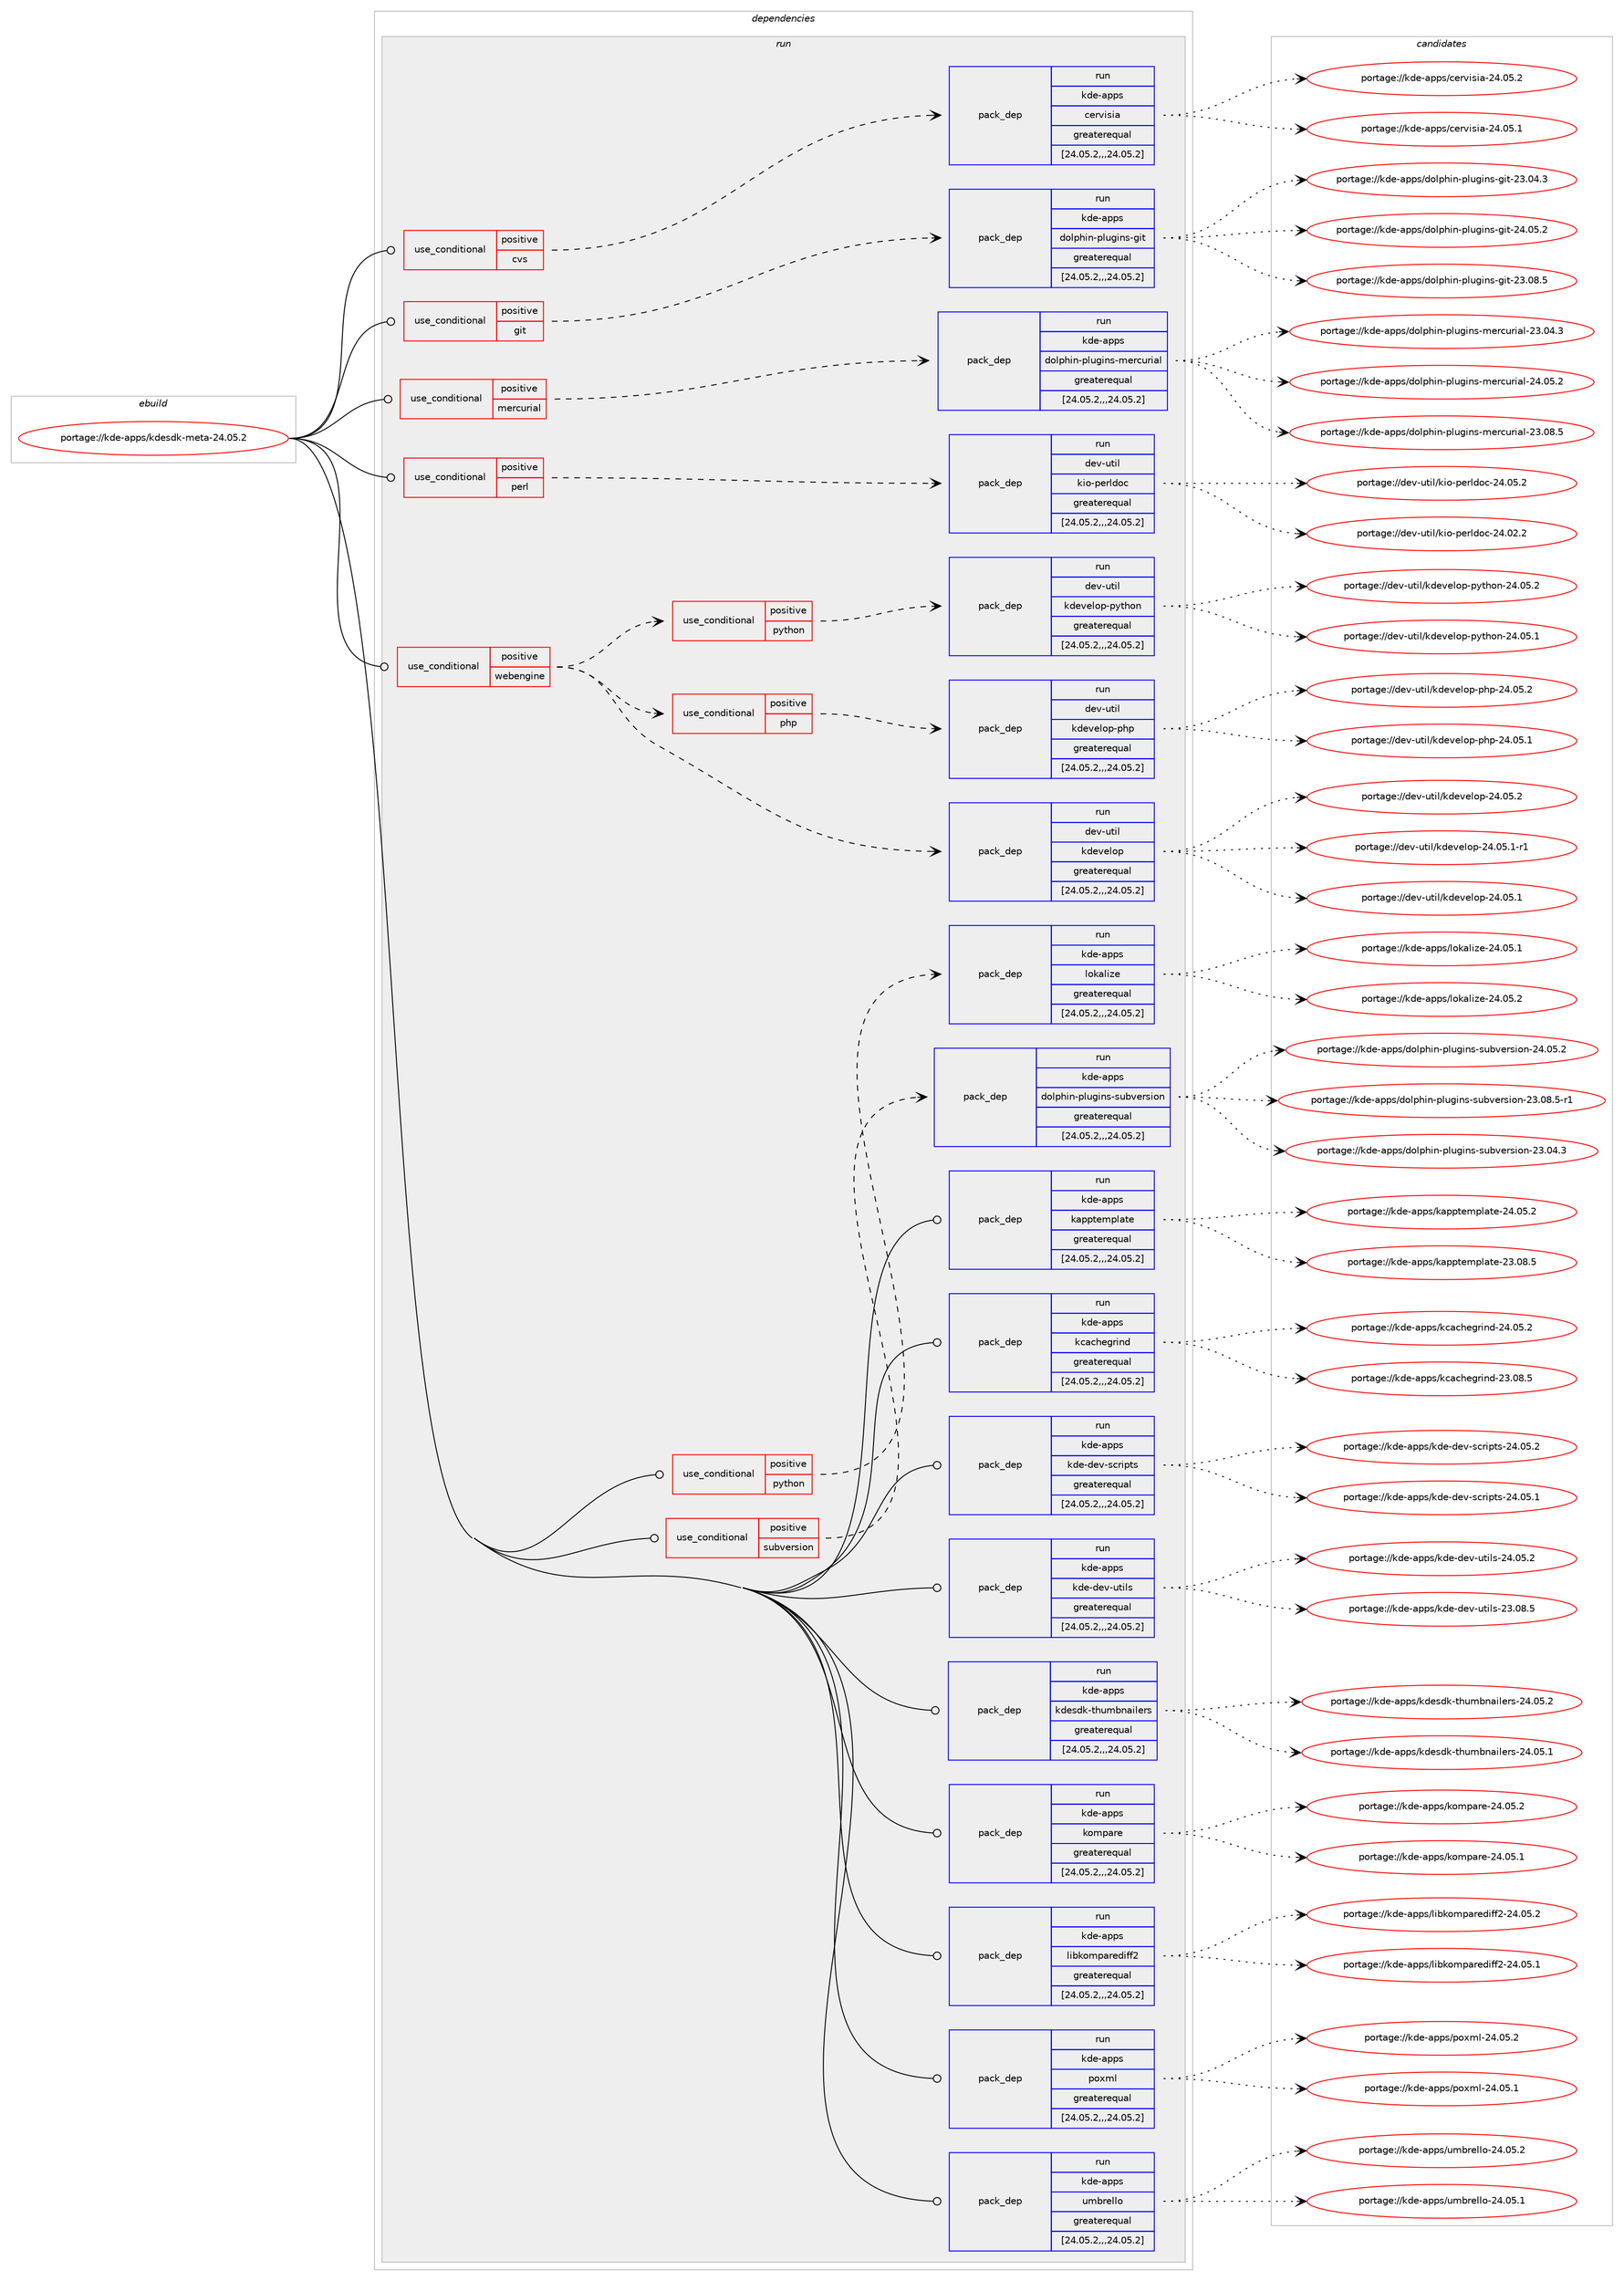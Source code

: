 digraph prolog {

# *************
# Graph options
# *************

newrank=true;
concentrate=true;
compound=true;
graph [rankdir=LR,fontname=Helvetica,fontsize=10,ranksep=1.5];#, ranksep=2.5, nodesep=0.2];
edge  [arrowhead=vee];
node  [fontname=Helvetica,fontsize=10];

# **********
# The ebuild
# **********

subgraph cluster_leftcol {
color=gray;
label=<<i>ebuild</i>>;
id [label="portage://kde-apps/kdesdk-meta-24.05.2", color=red, width=4, href="../kde-apps/kdesdk-meta-24.05.2.svg"];
}

# ****************
# The dependencies
# ****************

subgraph cluster_midcol {
color=gray;
label=<<i>dependencies</i>>;
subgraph cluster_compile {
fillcolor="#eeeeee";
style=filled;
label=<<i>compile</i>>;
}
subgraph cluster_compileandrun {
fillcolor="#eeeeee";
style=filled;
label=<<i>compile and run</i>>;
}
subgraph cluster_run {
fillcolor="#eeeeee";
style=filled;
label=<<i>run</i>>;
subgraph cond67258 {
dependency252994 [label=<<TABLE BORDER="0" CELLBORDER="1" CELLSPACING="0" CELLPADDING="4"><TR><TD ROWSPAN="3" CELLPADDING="10">use_conditional</TD></TR><TR><TD>positive</TD></TR><TR><TD>cvs</TD></TR></TABLE>>, shape=none, color=red];
subgraph pack183960 {
dependency252995 [label=<<TABLE BORDER="0" CELLBORDER="1" CELLSPACING="0" CELLPADDING="4" WIDTH="220"><TR><TD ROWSPAN="6" CELLPADDING="30">pack_dep</TD></TR><TR><TD WIDTH="110">run</TD></TR><TR><TD>kde-apps</TD></TR><TR><TD>cervisia</TD></TR><TR><TD>greaterequal</TD></TR><TR><TD>[24.05.2,,,24.05.2]</TD></TR></TABLE>>, shape=none, color=blue];
}
dependency252994:e -> dependency252995:w [weight=20,style="dashed",arrowhead="vee"];
}
id:e -> dependency252994:w [weight=20,style="solid",arrowhead="odot"];
subgraph cond67259 {
dependency252996 [label=<<TABLE BORDER="0" CELLBORDER="1" CELLSPACING="0" CELLPADDING="4"><TR><TD ROWSPAN="3" CELLPADDING="10">use_conditional</TD></TR><TR><TD>positive</TD></TR><TR><TD>git</TD></TR></TABLE>>, shape=none, color=red];
subgraph pack183961 {
dependency252997 [label=<<TABLE BORDER="0" CELLBORDER="1" CELLSPACING="0" CELLPADDING="4" WIDTH="220"><TR><TD ROWSPAN="6" CELLPADDING="30">pack_dep</TD></TR><TR><TD WIDTH="110">run</TD></TR><TR><TD>kde-apps</TD></TR><TR><TD>dolphin-plugins-git</TD></TR><TR><TD>greaterequal</TD></TR><TR><TD>[24.05.2,,,24.05.2]</TD></TR></TABLE>>, shape=none, color=blue];
}
dependency252996:e -> dependency252997:w [weight=20,style="dashed",arrowhead="vee"];
}
id:e -> dependency252996:w [weight=20,style="solid",arrowhead="odot"];
subgraph cond67260 {
dependency252998 [label=<<TABLE BORDER="0" CELLBORDER="1" CELLSPACING="0" CELLPADDING="4"><TR><TD ROWSPAN="3" CELLPADDING="10">use_conditional</TD></TR><TR><TD>positive</TD></TR><TR><TD>mercurial</TD></TR></TABLE>>, shape=none, color=red];
subgraph pack183962 {
dependency252999 [label=<<TABLE BORDER="0" CELLBORDER="1" CELLSPACING="0" CELLPADDING="4" WIDTH="220"><TR><TD ROWSPAN="6" CELLPADDING="30">pack_dep</TD></TR><TR><TD WIDTH="110">run</TD></TR><TR><TD>kde-apps</TD></TR><TR><TD>dolphin-plugins-mercurial</TD></TR><TR><TD>greaterequal</TD></TR><TR><TD>[24.05.2,,,24.05.2]</TD></TR></TABLE>>, shape=none, color=blue];
}
dependency252998:e -> dependency252999:w [weight=20,style="dashed",arrowhead="vee"];
}
id:e -> dependency252998:w [weight=20,style="solid",arrowhead="odot"];
subgraph cond67261 {
dependency253000 [label=<<TABLE BORDER="0" CELLBORDER="1" CELLSPACING="0" CELLPADDING="4"><TR><TD ROWSPAN="3" CELLPADDING="10">use_conditional</TD></TR><TR><TD>positive</TD></TR><TR><TD>perl</TD></TR></TABLE>>, shape=none, color=red];
subgraph pack183963 {
dependency253001 [label=<<TABLE BORDER="0" CELLBORDER="1" CELLSPACING="0" CELLPADDING="4" WIDTH="220"><TR><TD ROWSPAN="6" CELLPADDING="30">pack_dep</TD></TR><TR><TD WIDTH="110">run</TD></TR><TR><TD>dev-util</TD></TR><TR><TD>kio-perldoc</TD></TR><TR><TD>greaterequal</TD></TR><TR><TD>[24.05.2,,,24.05.2]</TD></TR></TABLE>>, shape=none, color=blue];
}
dependency253000:e -> dependency253001:w [weight=20,style="dashed",arrowhead="vee"];
}
id:e -> dependency253000:w [weight=20,style="solid",arrowhead="odot"];
subgraph cond67262 {
dependency253002 [label=<<TABLE BORDER="0" CELLBORDER="1" CELLSPACING="0" CELLPADDING="4"><TR><TD ROWSPAN="3" CELLPADDING="10">use_conditional</TD></TR><TR><TD>positive</TD></TR><TR><TD>python</TD></TR></TABLE>>, shape=none, color=red];
subgraph pack183964 {
dependency253003 [label=<<TABLE BORDER="0" CELLBORDER="1" CELLSPACING="0" CELLPADDING="4" WIDTH="220"><TR><TD ROWSPAN="6" CELLPADDING="30">pack_dep</TD></TR><TR><TD WIDTH="110">run</TD></TR><TR><TD>kde-apps</TD></TR><TR><TD>lokalize</TD></TR><TR><TD>greaterequal</TD></TR><TR><TD>[24.05.2,,,24.05.2]</TD></TR></TABLE>>, shape=none, color=blue];
}
dependency253002:e -> dependency253003:w [weight=20,style="dashed",arrowhead="vee"];
}
id:e -> dependency253002:w [weight=20,style="solid",arrowhead="odot"];
subgraph cond67263 {
dependency253004 [label=<<TABLE BORDER="0" CELLBORDER="1" CELLSPACING="0" CELLPADDING="4"><TR><TD ROWSPAN="3" CELLPADDING="10">use_conditional</TD></TR><TR><TD>positive</TD></TR><TR><TD>subversion</TD></TR></TABLE>>, shape=none, color=red];
subgraph pack183965 {
dependency253005 [label=<<TABLE BORDER="0" CELLBORDER="1" CELLSPACING="0" CELLPADDING="4" WIDTH="220"><TR><TD ROWSPAN="6" CELLPADDING="30">pack_dep</TD></TR><TR><TD WIDTH="110">run</TD></TR><TR><TD>kde-apps</TD></TR><TR><TD>dolphin-plugins-subversion</TD></TR><TR><TD>greaterequal</TD></TR><TR><TD>[24.05.2,,,24.05.2]</TD></TR></TABLE>>, shape=none, color=blue];
}
dependency253004:e -> dependency253005:w [weight=20,style="dashed",arrowhead="vee"];
}
id:e -> dependency253004:w [weight=20,style="solid",arrowhead="odot"];
subgraph cond67264 {
dependency253006 [label=<<TABLE BORDER="0" CELLBORDER="1" CELLSPACING="0" CELLPADDING="4"><TR><TD ROWSPAN="3" CELLPADDING="10">use_conditional</TD></TR><TR><TD>positive</TD></TR><TR><TD>webengine</TD></TR></TABLE>>, shape=none, color=red];
subgraph pack183966 {
dependency253007 [label=<<TABLE BORDER="0" CELLBORDER="1" CELLSPACING="0" CELLPADDING="4" WIDTH="220"><TR><TD ROWSPAN="6" CELLPADDING="30">pack_dep</TD></TR><TR><TD WIDTH="110">run</TD></TR><TR><TD>dev-util</TD></TR><TR><TD>kdevelop</TD></TR><TR><TD>greaterequal</TD></TR><TR><TD>[24.05.2,,,24.05.2]</TD></TR></TABLE>>, shape=none, color=blue];
}
dependency253006:e -> dependency253007:w [weight=20,style="dashed",arrowhead="vee"];
subgraph cond67265 {
dependency253008 [label=<<TABLE BORDER="0" CELLBORDER="1" CELLSPACING="0" CELLPADDING="4"><TR><TD ROWSPAN="3" CELLPADDING="10">use_conditional</TD></TR><TR><TD>positive</TD></TR><TR><TD>php</TD></TR></TABLE>>, shape=none, color=red];
subgraph pack183967 {
dependency253009 [label=<<TABLE BORDER="0" CELLBORDER="1" CELLSPACING="0" CELLPADDING="4" WIDTH="220"><TR><TD ROWSPAN="6" CELLPADDING="30">pack_dep</TD></TR><TR><TD WIDTH="110">run</TD></TR><TR><TD>dev-util</TD></TR><TR><TD>kdevelop-php</TD></TR><TR><TD>greaterequal</TD></TR><TR><TD>[24.05.2,,,24.05.2]</TD></TR></TABLE>>, shape=none, color=blue];
}
dependency253008:e -> dependency253009:w [weight=20,style="dashed",arrowhead="vee"];
}
dependency253006:e -> dependency253008:w [weight=20,style="dashed",arrowhead="vee"];
subgraph cond67266 {
dependency253010 [label=<<TABLE BORDER="0" CELLBORDER="1" CELLSPACING="0" CELLPADDING="4"><TR><TD ROWSPAN="3" CELLPADDING="10">use_conditional</TD></TR><TR><TD>positive</TD></TR><TR><TD>python</TD></TR></TABLE>>, shape=none, color=red];
subgraph pack183968 {
dependency253011 [label=<<TABLE BORDER="0" CELLBORDER="1" CELLSPACING="0" CELLPADDING="4" WIDTH="220"><TR><TD ROWSPAN="6" CELLPADDING="30">pack_dep</TD></TR><TR><TD WIDTH="110">run</TD></TR><TR><TD>dev-util</TD></TR><TR><TD>kdevelop-python</TD></TR><TR><TD>greaterequal</TD></TR><TR><TD>[24.05.2,,,24.05.2]</TD></TR></TABLE>>, shape=none, color=blue];
}
dependency253010:e -> dependency253011:w [weight=20,style="dashed",arrowhead="vee"];
}
dependency253006:e -> dependency253010:w [weight=20,style="dashed",arrowhead="vee"];
}
id:e -> dependency253006:w [weight=20,style="solid",arrowhead="odot"];
subgraph pack183969 {
dependency253012 [label=<<TABLE BORDER="0" CELLBORDER="1" CELLSPACING="0" CELLPADDING="4" WIDTH="220"><TR><TD ROWSPAN="6" CELLPADDING="30">pack_dep</TD></TR><TR><TD WIDTH="110">run</TD></TR><TR><TD>kde-apps</TD></TR><TR><TD>kapptemplate</TD></TR><TR><TD>greaterequal</TD></TR><TR><TD>[24.05.2,,,24.05.2]</TD></TR></TABLE>>, shape=none, color=blue];
}
id:e -> dependency253012:w [weight=20,style="solid",arrowhead="odot"];
subgraph pack183970 {
dependency253013 [label=<<TABLE BORDER="0" CELLBORDER="1" CELLSPACING="0" CELLPADDING="4" WIDTH="220"><TR><TD ROWSPAN="6" CELLPADDING="30">pack_dep</TD></TR><TR><TD WIDTH="110">run</TD></TR><TR><TD>kde-apps</TD></TR><TR><TD>kcachegrind</TD></TR><TR><TD>greaterequal</TD></TR><TR><TD>[24.05.2,,,24.05.2]</TD></TR></TABLE>>, shape=none, color=blue];
}
id:e -> dependency253013:w [weight=20,style="solid",arrowhead="odot"];
subgraph pack183971 {
dependency253014 [label=<<TABLE BORDER="0" CELLBORDER="1" CELLSPACING="0" CELLPADDING="4" WIDTH="220"><TR><TD ROWSPAN="6" CELLPADDING="30">pack_dep</TD></TR><TR><TD WIDTH="110">run</TD></TR><TR><TD>kde-apps</TD></TR><TR><TD>kde-dev-scripts</TD></TR><TR><TD>greaterequal</TD></TR><TR><TD>[24.05.2,,,24.05.2]</TD></TR></TABLE>>, shape=none, color=blue];
}
id:e -> dependency253014:w [weight=20,style="solid",arrowhead="odot"];
subgraph pack183972 {
dependency253015 [label=<<TABLE BORDER="0" CELLBORDER="1" CELLSPACING="0" CELLPADDING="4" WIDTH="220"><TR><TD ROWSPAN="6" CELLPADDING="30">pack_dep</TD></TR><TR><TD WIDTH="110">run</TD></TR><TR><TD>kde-apps</TD></TR><TR><TD>kde-dev-utils</TD></TR><TR><TD>greaterequal</TD></TR><TR><TD>[24.05.2,,,24.05.2]</TD></TR></TABLE>>, shape=none, color=blue];
}
id:e -> dependency253015:w [weight=20,style="solid",arrowhead="odot"];
subgraph pack183973 {
dependency253016 [label=<<TABLE BORDER="0" CELLBORDER="1" CELLSPACING="0" CELLPADDING="4" WIDTH="220"><TR><TD ROWSPAN="6" CELLPADDING="30">pack_dep</TD></TR><TR><TD WIDTH="110">run</TD></TR><TR><TD>kde-apps</TD></TR><TR><TD>kdesdk-thumbnailers</TD></TR><TR><TD>greaterequal</TD></TR><TR><TD>[24.05.2,,,24.05.2]</TD></TR></TABLE>>, shape=none, color=blue];
}
id:e -> dependency253016:w [weight=20,style="solid",arrowhead="odot"];
subgraph pack183974 {
dependency253017 [label=<<TABLE BORDER="0" CELLBORDER="1" CELLSPACING="0" CELLPADDING="4" WIDTH="220"><TR><TD ROWSPAN="6" CELLPADDING="30">pack_dep</TD></TR><TR><TD WIDTH="110">run</TD></TR><TR><TD>kde-apps</TD></TR><TR><TD>kompare</TD></TR><TR><TD>greaterequal</TD></TR><TR><TD>[24.05.2,,,24.05.2]</TD></TR></TABLE>>, shape=none, color=blue];
}
id:e -> dependency253017:w [weight=20,style="solid",arrowhead="odot"];
subgraph pack183975 {
dependency253018 [label=<<TABLE BORDER="0" CELLBORDER="1" CELLSPACING="0" CELLPADDING="4" WIDTH="220"><TR><TD ROWSPAN="6" CELLPADDING="30">pack_dep</TD></TR><TR><TD WIDTH="110">run</TD></TR><TR><TD>kde-apps</TD></TR><TR><TD>libkomparediff2</TD></TR><TR><TD>greaterequal</TD></TR><TR><TD>[24.05.2,,,24.05.2]</TD></TR></TABLE>>, shape=none, color=blue];
}
id:e -> dependency253018:w [weight=20,style="solid",arrowhead="odot"];
subgraph pack183976 {
dependency253019 [label=<<TABLE BORDER="0" CELLBORDER="1" CELLSPACING="0" CELLPADDING="4" WIDTH="220"><TR><TD ROWSPAN="6" CELLPADDING="30">pack_dep</TD></TR><TR><TD WIDTH="110">run</TD></TR><TR><TD>kde-apps</TD></TR><TR><TD>poxml</TD></TR><TR><TD>greaterequal</TD></TR><TR><TD>[24.05.2,,,24.05.2]</TD></TR></TABLE>>, shape=none, color=blue];
}
id:e -> dependency253019:w [weight=20,style="solid",arrowhead="odot"];
subgraph pack183977 {
dependency253020 [label=<<TABLE BORDER="0" CELLBORDER="1" CELLSPACING="0" CELLPADDING="4" WIDTH="220"><TR><TD ROWSPAN="6" CELLPADDING="30">pack_dep</TD></TR><TR><TD WIDTH="110">run</TD></TR><TR><TD>kde-apps</TD></TR><TR><TD>umbrello</TD></TR><TR><TD>greaterequal</TD></TR><TR><TD>[24.05.2,,,24.05.2]</TD></TR></TABLE>>, shape=none, color=blue];
}
id:e -> dependency253020:w [weight=20,style="solid",arrowhead="odot"];
}
}

# **************
# The candidates
# **************

subgraph cluster_choices {
rank=same;
color=gray;
label=<<i>candidates</i>>;

subgraph choice183960 {
color=black;
nodesep=1;
choice10710010145971121121154799101114118105115105974550524648534650 [label="portage://kde-apps/cervisia-24.05.2", color=red, width=4,href="../kde-apps/cervisia-24.05.2.svg"];
choice10710010145971121121154799101114118105115105974550524648534649 [label="portage://kde-apps/cervisia-24.05.1", color=red, width=4,href="../kde-apps/cervisia-24.05.1.svg"];
dependency252995:e -> choice10710010145971121121154799101114118105115105974550524648534650:w [style=dotted,weight="100"];
dependency252995:e -> choice10710010145971121121154799101114118105115105974550524648534649:w [style=dotted,weight="100"];
}
subgraph choice183961 {
color=black;
nodesep=1;
choice10710010145971121121154710011110811210410511045112108117103105110115451031051164550524648534650 [label="portage://kde-apps/dolphin-plugins-git-24.05.2", color=red, width=4,href="../kde-apps/dolphin-plugins-git-24.05.2.svg"];
choice10710010145971121121154710011110811210410511045112108117103105110115451031051164550514648564653 [label="portage://kde-apps/dolphin-plugins-git-23.08.5", color=red, width=4,href="../kde-apps/dolphin-plugins-git-23.08.5.svg"];
choice10710010145971121121154710011110811210410511045112108117103105110115451031051164550514648524651 [label="portage://kde-apps/dolphin-plugins-git-23.04.3", color=red, width=4,href="../kde-apps/dolphin-plugins-git-23.04.3.svg"];
dependency252997:e -> choice10710010145971121121154710011110811210410511045112108117103105110115451031051164550524648534650:w [style=dotted,weight="100"];
dependency252997:e -> choice10710010145971121121154710011110811210410511045112108117103105110115451031051164550514648564653:w [style=dotted,weight="100"];
dependency252997:e -> choice10710010145971121121154710011110811210410511045112108117103105110115451031051164550514648524651:w [style=dotted,weight="100"];
}
subgraph choice183962 {
color=black;
nodesep=1;
choice107100101459711211211547100111108112104105110451121081171031051101154510910111499117114105971084550524648534650 [label="portage://kde-apps/dolphin-plugins-mercurial-24.05.2", color=red, width=4,href="../kde-apps/dolphin-plugins-mercurial-24.05.2.svg"];
choice107100101459711211211547100111108112104105110451121081171031051101154510910111499117114105971084550514648564653 [label="portage://kde-apps/dolphin-plugins-mercurial-23.08.5", color=red, width=4,href="../kde-apps/dolphin-plugins-mercurial-23.08.5.svg"];
choice107100101459711211211547100111108112104105110451121081171031051101154510910111499117114105971084550514648524651 [label="portage://kde-apps/dolphin-plugins-mercurial-23.04.3", color=red, width=4,href="../kde-apps/dolphin-plugins-mercurial-23.04.3.svg"];
dependency252999:e -> choice107100101459711211211547100111108112104105110451121081171031051101154510910111499117114105971084550524648534650:w [style=dotted,weight="100"];
dependency252999:e -> choice107100101459711211211547100111108112104105110451121081171031051101154510910111499117114105971084550514648564653:w [style=dotted,weight="100"];
dependency252999:e -> choice107100101459711211211547100111108112104105110451121081171031051101154510910111499117114105971084550514648524651:w [style=dotted,weight="100"];
}
subgraph choice183963 {
color=black;
nodesep=1;
choice100101118451171161051084710710511145112101114108100111994550524648534650 [label="portage://dev-util/kio-perldoc-24.05.2", color=red, width=4,href="../dev-util/kio-perldoc-24.05.2.svg"];
choice100101118451171161051084710710511145112101114108100111994550524648504650 [label="portage://dev-util/kio-perldoc-24.02.2", color=red, width=4,href="../dev-util/kio-perldoc-24.02.2.svg"];
dependency253001:e -> choice100101118451171161051084710710511145112101114108100111994550524648534650:w [style=dotted,weight="100"];
dependency253001:e -> choice100101118451171161051084710710511145112101114108100111994550524648504650:w [style=dotted,weight="100"];
}
subgraph choice183964 {
color=black;
nodesep=1;
choice107100101459711211211547108111107971081051221014550524648534650 [label="portage://kde-apps/lokalize-24.05.2", color=red, width=4,href="../kde-apps/lokalize-24.05.2.svg"];
choice107100101459711211211547108111107971081051221014550524648534649 [label="portage://kde-apps/lokalize-24.05.1", color=red, width=4,href="../kde-apps/lokalize-24.05.1.svg"];
dependency253003:e -> choice107100101459711211211547108111107971081051221014550524648534650:w [style=dotted,weight="100"];
dependency253003:e -> choice107100101459711211211547108111107971081051221014550524648534649:w [style=dotted,weight="100"];
}
subgraph choice183965 {
color=black;
nodesep=1;
choice1071001014597112112115471001111081121041051104511210811710310511011545115117981181011141151051111104550524648534650 [label="portage://kde-apps/dolphin-plugins-subversion-24.05.2", color=red, width=4,href="../kde-apps/dolphin-plugins-subversion-24.05.2.svg"];
choice10710010145971121121154710011110811210410511045112108117103105110115451151179811810111411510511111045505146485646534511449 [label="portage://kde-apps/dolphin-plugins-subversion-23.08.5-r1", color=red, width=4,href="../kde-apps/dolphin-plugins-subversion-23.08.5-r1.svg"];
choice1071001014597112112115471001111081121041051104511210811710310511011545115117981181011141151051111104550514648524651 [label="portage://kde-apps/dolphin-plugins-subversion-23.04.3", color=red, width=4,href="../kde-apps/dolphin-plugins-subversion-23.04.3.svg"];
dependency253005:e -> choice1071001014597112112115471001111081121041051104511210811710310511011545115117981181011141151051111104550524648534650:w [style=dotted,weight="100"];
dependency253005:e -> choice10710010145971121121154710011110811210410511045112108117103105110115451151179811810111411510511111045505146485646534511449:w [style=dotted,weight="100"];
dependency253005:e -> choice1071001014597112112115471001111081121041051104511210811710310511011545115117981181011141151051111104550514648524651:w [style=dotted,weight="100"];
}
subgraph choice183966 {
color=black;
nodesep=1;
choice10010111845117116105108471071001011181011081111124550524648534650 [label="portage://dev-util/kdevelop-24.05.2", color=red, width=4,href="../dev-util/kdevelop-24.05.2.svg"];
choice100101118451171161051084710710010111810110811111245505246485346494511449 [label="portage://dev-util/kdevelop-24.05.1-r1", color=red, width=4,href="../dev-util/kdevelop-24.05.1-r1.svg"];
choice10010111845117116105108471071001011181011081111124550524648534649 [label="portage://dev-util/kdevelop-24.05.1", color=red, width=4,href="../dev-util/kdevelop-24.05.1.svg"];
dependency253007:e -> choice10010111845117116105108471071001011181011081111124550524648534650:w [style=dotted,weight="100"];
dependency253007:e -> choice100101118451171161051084710710010111810110811111245505246485346494511449:w [style=dotted,weight="100"];
dependency253007:e -> choice10010111845117116105108471071001011181011081111124550524648534649:w [style=dotted,weight="100"];
}
subgraph choice183967 {
color=black;
nodesep=1;
choice1001011184511711610510847107100101118101108111112451121041124550524648534650 [label="portage://dev-util/kdevelop-php-24.05.2", color=red, width=4,href="../dev-util/kdevelop-php-24.05.2.svg"];
choice1001011184511711610510847107100101118101108111112451121041124550524648534649 [label="portage://dev-util/kdevelop-php-24.05.1", color=red, width=4,href="../dev-util/kdevelop-php-24.05.1.svg"];
dependency253009:e -> choice1001011184511711610510847107100101118101108111112451121041124550524648534650:w [style=dotted,weight="100"];
dependency253009:e -> choice1001011184511711610510847107100101118101108111112451121041124550524648534649:w [style=dotted,weight="100"];
}
subgraph choice183968 {
color=black;
nodesep=1;
choice1001011184511711610510847107100101118101108111112451121211161041111104550524648534650 [label="portage://dev-util/kdevelop-python-24.05.2", color=red, width=4,href="../dev-util/kdevelop-python-24.05.2.svg"];
choice1001011184511711610510847107100101118101108111112451121211161041111104550524648534649 [label="portage://dev-util/kdevelop-python-24.05.1", color=red, width=4,href="../dev-util/kdevelop-python-24.05.1.svg"];
dependency253011:e -> choice1001011184511711610510847107100101118101108111112451121211161041111104550524648534650:w [style=dotted,weight="100"];
dependency253011:e -> choice1001011184511711610510847107100101118101108111112451121211161041111104550524648534649:w [style=dotted,weight="100"];
}
subgraph choice183969 {
color=black;
nodesep=1;
choice10710010145971121121154710797112112116101109112108971161014550524648534650 [label="portage://kde-apps/kapptemplate-24.05.2", color=red, width=4,href="../kde-apps/kapptemplate-24.05.2.svg"];
choice10710010145971121121154710797112112116101109112108971161014550514648564653 [label="portage://kde-apps/kapptemplate-23.08.5", color=red, width=4,href="../kde-apps/kapptemplate-23.08.5.svg"];
dependency253012:e -> choice10710010145971121121154710797112112116101109112108971161014550524648534650:w [style=dotted,weight="100"];
dependency253012:e -> choice10710010145971121121154710797112112116101109112108971161014550514648564653:w [style=dotted,weight="100"];
}
subgraph choice183970 {
color=black;
nodesep=1;
choice1071001014597112112115471079997991041011031141051101004550524648534650 [label="portage://kde-apps/kcachegrind-24.05.2", color=red, width=4,href="../kde-apps/kcachegrind-24.05.2.svg"];
choice1071001014597112112115471079997991041011031141051101004550514648564653 [label="portage://kde-apps/kcachegrind-23.08.5", color=red, width=4,href="../kde-apps/kcachegrind-23.08.5.svg"];
dependency253013:e -> choice1071001014597112112115471079997991041011031141051101004550524648534650:w [style=dotted,weight="100"];
dependency253013:e -> choice1071001014597112112115471079997991041011031141051101004550514648564653:w [style=dotted,weight="100"];
}
subgraph choice183971 {
color=black;
nodesep=1;
choice1071001014597112112115471071001014510010111845115991141051121161154550524648534650 [label="portage://kde-apps/kde-dev-scripts-24.05.2", color=red, width=4,href="../kde-apps/kde-dev-scripts-24.05.2.svg"];
choice1071001014597112112115471071001014510010111845115991141051121161154550524648534649 [label="portage://kde-apps/kde-dev-scripts-24.05.1", color=red, width=4,href="../kde-apps/kde-dev-scripts-24.05.1.svg"];
dependency253014:e -> choice1071001014597112112115471071001014510010111845115991141051121161154550524648534650:w [style=dotted,weight="100"];
dependency253014:e -> choice1071001014597112112115471071001014510010111845115991141051121161154550524648534649:w [style=dotted,weight="100"];
}
subgraph choice183972 {
color=black;
nodesep=1;
choice10710010145971121121154710710010145100101118451171161051081154550524648534650 [label="portage://kde-apps/kde-dev-utils-24.05.2", color=red, width=4,href="../kde-apps/kde-dev-utils-24.05.2.svg"];
choice10710010145971121121154710710010145100101118451171161051081154550514648564653 [label="portage://kde-apps/kde-dev-utils-23.08.5", color=red, width=4,href="../kde-apps/kde-dev-utils-23.08.5.svg"];
dependency253015:e -> choice10710010145971121121154710710010145100101118451171161051081154550524648534650:w [style=dotted,weight="100"];
dependency253015:e -> choice10710010145971121121154710710010145100101118451171161051081154550514648564653:w [style=dotted,weight="100"];
}
subgraph choice183973 {
color=black;
nodesep=1;
choice1071001014597112112115471071001011151001074511610411710998110971051081011141154550524648534650 [label="portage://kde-apps/kdesdk-thumbnailers-24.05.2", color=red, width=4,href="../kde-apps/kdesdk-thumbnailers-24.05.2.svg"];
choice1071001014597112112115471071001011151001074511610411710998110971051081011141154550524648534649 [label="portage://kde-apps/kdesdk-thumbnailers-24.05.1", color=red, width=4,href="../kde-apps/kdesdk-thumbnailers-24.05.1.svg"];
dependency253016:e -> choice1071001014597112112115471071001011151001074511610411710998110971051081011141154550524648534650:w [style=dotted,weight="100"];
dependency253016:e -> choice1071001014597112112115471071001011151001074511610411710998110971051081011141154550524648534649:w [style=dotted,weight="100"];
}
subgraph choice183974 {
color=black;
nodesep=1;
choice107100101459711211211547107111109112971141014550524648534650 [label="portage://kde-apps/kompare-24.05.2", color=red, width=4,href="../kde-apps/kompare-24.05.2.svg"];
choice107100101459711211211547107111109112971141014550524648534649 [label="portage://kde-apps/kompare-24.05.1", color=red, width=4,href="../kde-apps/kompare-24.05.1.svg"];
dependency253017:e -> choice107100101459711211211547107111109112971141014550524648534650:w [style=dotted,weight="100"];
dependency253017:e -> choice107100101459711211211547107111109112971141014550524648534649:w [style=dotted,weight="100"];
}
subgraph choice183975 {
color=black;
nodesep=1;
choice1071001014597112112115471081059810711110911297114101100105102102504550524648534650 [label="portage://kde-apps/libkomparediff2-24.05.2", color=red, width=4,href="../kde-apps/libkomparediff2-24.05.2.svg"];
choice1071001014597112112115471081059810711110911297114101100105102102504550524648534649 [label="portage://kde-apps/libkomparediff2-24.05.1", color=red, width=4,href="../kde-apps/libkomparediff2-24.05.1.svg"];
dependency253018:e -> choice1071001014597112112115471081059810711110911297114101100105102102504550524648534650:w [style=dotted,weight="100"];
dependency253018:e -> choice1071001014597112112115471081059810711110911297114101100105102102504550524648534649:w [style=dotted,weight="100"];
}
subgraph choice183976 {
color=black;
nodesep=1;
choice1071001014597112112115471121111201091084550524648534650 [label="portage://kde-apps/poxml-24.05.2", color=red, width=4,href="../kde-apps/poxml-24.05.2.svg"];
choice1071001014597112112115471121111201091084550524648534649 [label="portage://kde-apps/poxml-24.05.1", color=red, width=4,href="../kde-apps/poxml-24.05.1.svg"];
dependency253019:e -> choice1071001014597112112115471121111201091084550524648534650:w [style=dotted,weight="100"];
dependency253019:e -> choice1071001014597112112115471121111201091084550524648534649:w [style=dotted,weight="100"];
}
subgraph choice183977 {
color=black;
nodesep=1;
choice107100101459711211211547117109981141011081081114550524648534650 [label="portage://kde-apps/umbrello-24.05.2", color=red, width=4,href="../kde-apps/umbrello-24.05.2.svg"];
choice107100101459711211211547117109981141011081081114550524648534649 [label="portage://kde-apps/umbrello-24.05.1", color=red, width=4,href="../kde-apps/umbrello-24.05.1.svg"];
dependency253020:e -> choice107100101459711211211547117109981141011081081114550524648534650:w [style=dotted,weight="100"];
dependency253020:e -> choice107100101459711211211547117109981141011081081114550524648534649:w [style=dotted,weight="100"];
}
}

}
